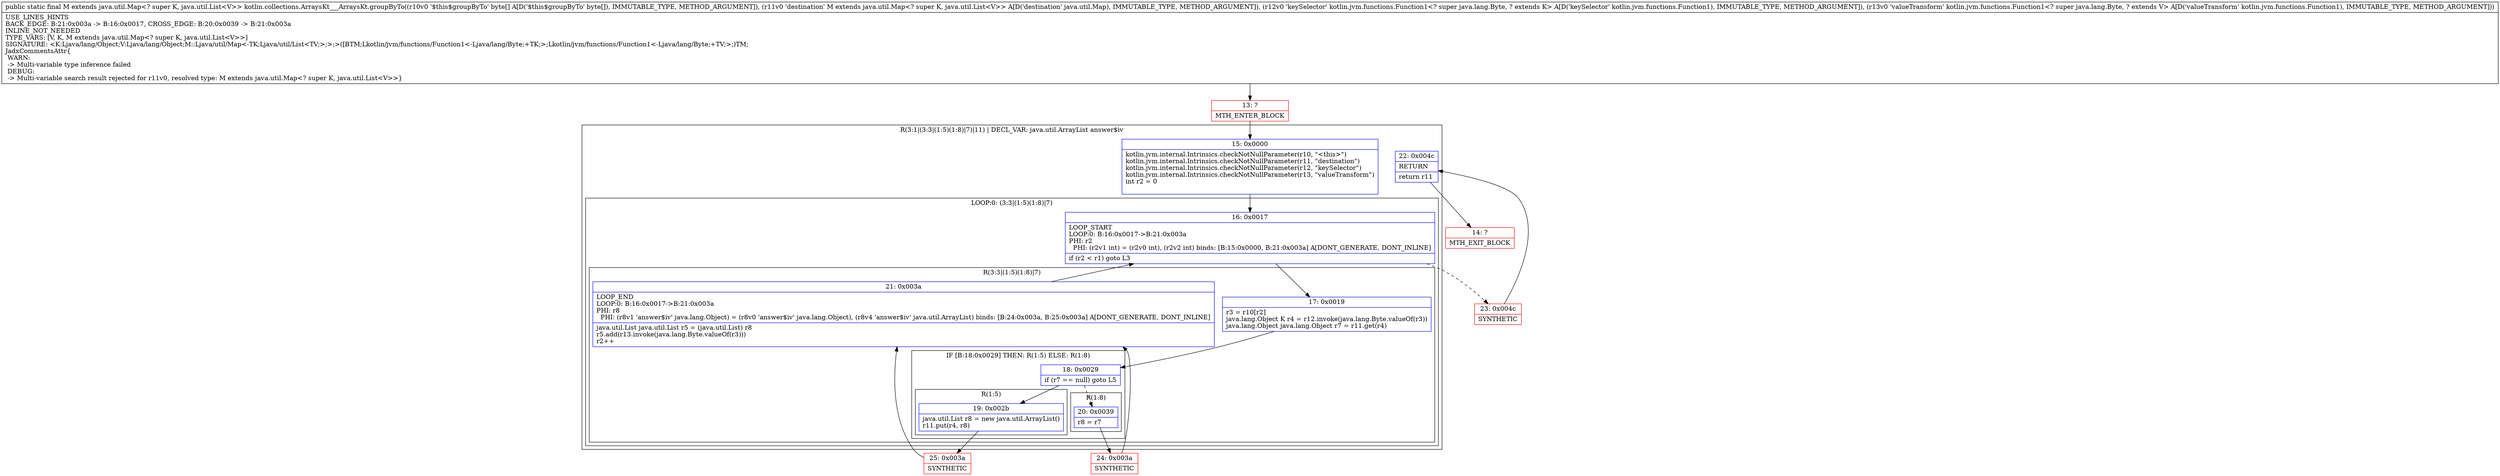 digraph "CFG forkotlin.collections.ArraysKt___ArraysKt.groupByTo([BLjava\/util\/Map;Lkotlin\/jvm\/functions\/Function1;Lkotlin\/jvm\/functions\/Function1;)Ljava\/util\/Map;" {
subgraph cluster_Region_1826831588 {
label = "R(3:1|(3:3|(1:5)(1:8)|7)|11) | DECL_VAR: java.util.ArrayList answer$iv\l";
node [shape=record,color=blue];
Node_15 [shape=record,label="{15\:\ 0x0000|kotlin.jvm.internal.Intrinsics.checkNotNullParameter(r10, \"\<this\>\")\lkotlin.jvm.internal.Intrinsics.checkNotNullParameter(r11, \"destination\")\lkotlin.jvm.internal.Intrinsics.checkNotNullParameter(r12, \"keySelector\")\lkotlin.jvm.internal.Intrinsics.checkNotNullParameter(r13, \"valueTransform\")\lint r2 = 0\l\l}"];
subgraph cluster_LoopRegion_1322096347 {
label = "LOOP:0: (3:3|(1:5)(1:8)|7)";
node [shape=record,color=blue];
Node_16 [shape=record,label="{16\:\ 0x0017|LOOP_START\lLOOP:0: B:16:0x0017\-\>B:21:0x003a\lPHI: r2 \l  PHI: (r2v1 int) = (r2v0 int), (r2v2 int) binds: [B:15:0x0000, B:21:0x003a] A[DONT_GENERATE, DONT_INLINE]\l|if (r2 \< r1) goto L3\l}"];
subgraph cluster_Region_1360367410 {
label = "R(3:3|(1:5)(1:8)|7)";
node [shape=record,color=blue];
Node_17 [shape=record,label="{17\:\ 0x0019|r3 = r10[r2]\ljava.lang.Object K r4 = r12.invoke(java.lang.Byte.valueOf(r3))\ljava.lang.Object java.lang.Object r7 = r11.get(r4)\l}"];
subgraph cluster_IfRegion_1867838836 {
label = "IF [B:18:0x0029] THEN: R(1:5) ELSE: R(1:8)";
node [shape=record,color=blue];
Node_18 [shape=record,label="{18\:\ 0x0029|if (r7 == null) goto L5\l}"];
subgraph cluster_Region_2135339175 {
label = "R(1:5)";
node [shape=record,color=blue];
Node_19 [shape=record,label="{19\:\ 0x002b|java.util.List r8 = new java.util.ArrayList()\lr11.put(r4, r8)\l}"];
}
subgraph cluster_Region_438693990 {
label = "R(1:8)";
node [shape=record,color=blue];
Node_20 [shape=record,label="{20\:\ 0x0039|r8 = r7\l}"];
}
}
Node_21 [shape=record,label="{21\:\ 0x003a|LOOP_END\lLOOP:0: B:16:0x0017\-\>B:21:0x003a\lPHI: r8 \l  PHI: (r8v1 'answer$iv' java.lang.Object) = (r8v0 'answer$iv' java.lang.Object), (r8v4 'answer$iv' java.util.ArrayList) binds: [B:24:0x003a, B:25:0x003a] A[DONT_GENERATE, DONT_INLINE]\l|java.util.List java.util.List r5 = (java.util.List) r8\lr5.add(r13.invoke(java.lang.Byte.valueOf(r3)))\lr2++\l}"];
}
}
Node_22 [shape=record,label="{22\:\ 0x004c|RETURN\l|return r11\l}"];
}
Node_13 [shape=record,color=red,label="{13\:\ ?|MTH_ENTER_BLOCK\l}"];
Node_25 [shape=record,color=red,label="{25\:\ 0x003a|SYNTHETIC\l}"];
Node_24 [shape=record,color=red,label="{24\:\ 0x003a|SYNTHETIC\l}"];
Node_23 [shape=record,color=red,label="{23\:\ 0x004c|SYNTHETIC\l}"];
Node_14 [shape=record,color=red,label="{14\:\ ?|MTH_EXIT_BLOCK\l}"];
MethodNode[shape=record,label="{public static final M extends java.util.Map\<? super K, java.util.List\<V\>\> kotlin.collections.ArraysKt___ArraysKt.groupByTo((r10v0 '$this$groupByTo' byte[] A[D('$this$groupByTo' byte[]), IMMUTABLE_TYPE, METHOD_ARGUMENT]), (r11v0 'destination' M extends java.util.Map\<? super K, java.util.List\<V\>\> A[D('destination' java.util.Map), IMMUTABLE_TYPE, METHOD_ARGUMENT]), (r12v0 'keySelector' kotlin.jvm.functions.Function1\<? super java.lang.Byte, ? extends K\> A[D('keySelector' kotlin.jvm.functions.Function1), IMMUTABLE_TYPE, METHOD_ARGUMENT]), (r13v0 'valueTransform' kotlin.jvm.functions.Function1\<? super java.lang.Byte, ? extends V\> A[D('valueTransform' kotlin.jvm.functions.Function1), IMMUTABLE_TYPE, METHOD_ARGUMENT]))  | USE_LINES_HINTS\lBACK_EDGE: B:21:0x003a \-\> B:16:0x0017, CROSS_EDGE: B:20:0x0039 \-\> B:21:0x003a\lINLINE_NOT_NEEDED\lTYPE_VARS: [V, K, M extends java.util.Map\<? super K, java.util.List\<V\>\>]\lSIGNATURE: \<K:Ljava\/lang\/Object;V:Ljava\/lang\/Object;M::Ljava\/util\/Map\<\-TK;Ljava\/util\/List\<TV;\>;\>;\>([BTM;Lkotlin\/jvm\/functions\/Function1\<\-Ljava\/lang\/Byte;+TK;\>;Lkotlin\/jvm\/functions\/Function1\<\-Ljava\/lang\/Byte;+TV;\>;)TM;\lJadxCommentsAttr\{\l WARN: \l \-\> Multi\-variable type inference failed\l DEBUG: \l \-\> Multi\-variable search result rejected for r11v0, resolved type: M extends java.util.Map\<? super K, java.util.List\<V\>\>\}\l}"];
MethodNode -> Node_13;Node_15 -> Node_16;
Node_16 -> Node_17;
Node_16 -> Node_23[style=dashed];
Node_17 -> Node_18;
Node_18 -> Node_19;
Node_18 -> Node_20[style=dashed];
Node_19 -> Node_25;
Node_20 -> Node_24;
Node_21 -> Node_16;
Node_22 -> Node_14;
Node_13 -> Node_15;
Node_25 -> Node_21;
Node_24 -> Node_21;
Node_23 -> Node_22;
}

